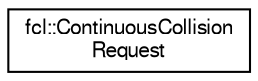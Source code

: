 digraph "Graphical Class Hierarchy"
{
  edge [fontname="FreeSans",fontsize="10",labelfontname="FreeSans",labelfontsize="10"];
  node [fontname="FreeSans",fontsize="10",shape=record];
  rankdir="LR";
  Node1 [label="fcl::ContinuousCollision\lRequest",height=0.2,width=0.4,color="black", fillcolor="white", style="filled",URL="$a00038.html"];
}
